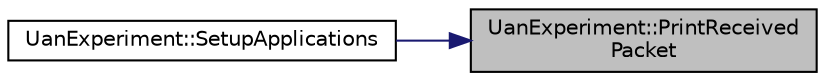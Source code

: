 digraph "UanExperiment::PrintReceivedPacket"
{
 // LATEX_PDF_SIZE
  edge [fontname="Helvetica",fontsize="10",labelfontname="Helvetica",labelfontsize="10"];
  node [fontname="Helvetica",fontsize="10",shape=record];
  rankdir="RL";
  Node1 [label="UanExperiment::PrintReceived\lPacket",height=0.2,width=0.4,color="black", fillcolor="grey75", style="filled", fontcolor="black",tooltip="Print the received packet."];
  Node1 -> Node2 [dir="back",color="midnightblue",fontsize="10",style="solid",fontname="Helvetica"];
  Node2 [label="UanExperiment::SetupApplications",height=0.2,width=0.4,color="black", fillcolor="white", style="filled",URL="$class_uan_experiment.html#ad62aa5f0923163f18258fa09d54d2f40",tooltip="Set the UAN nodes communication channels."];
}
